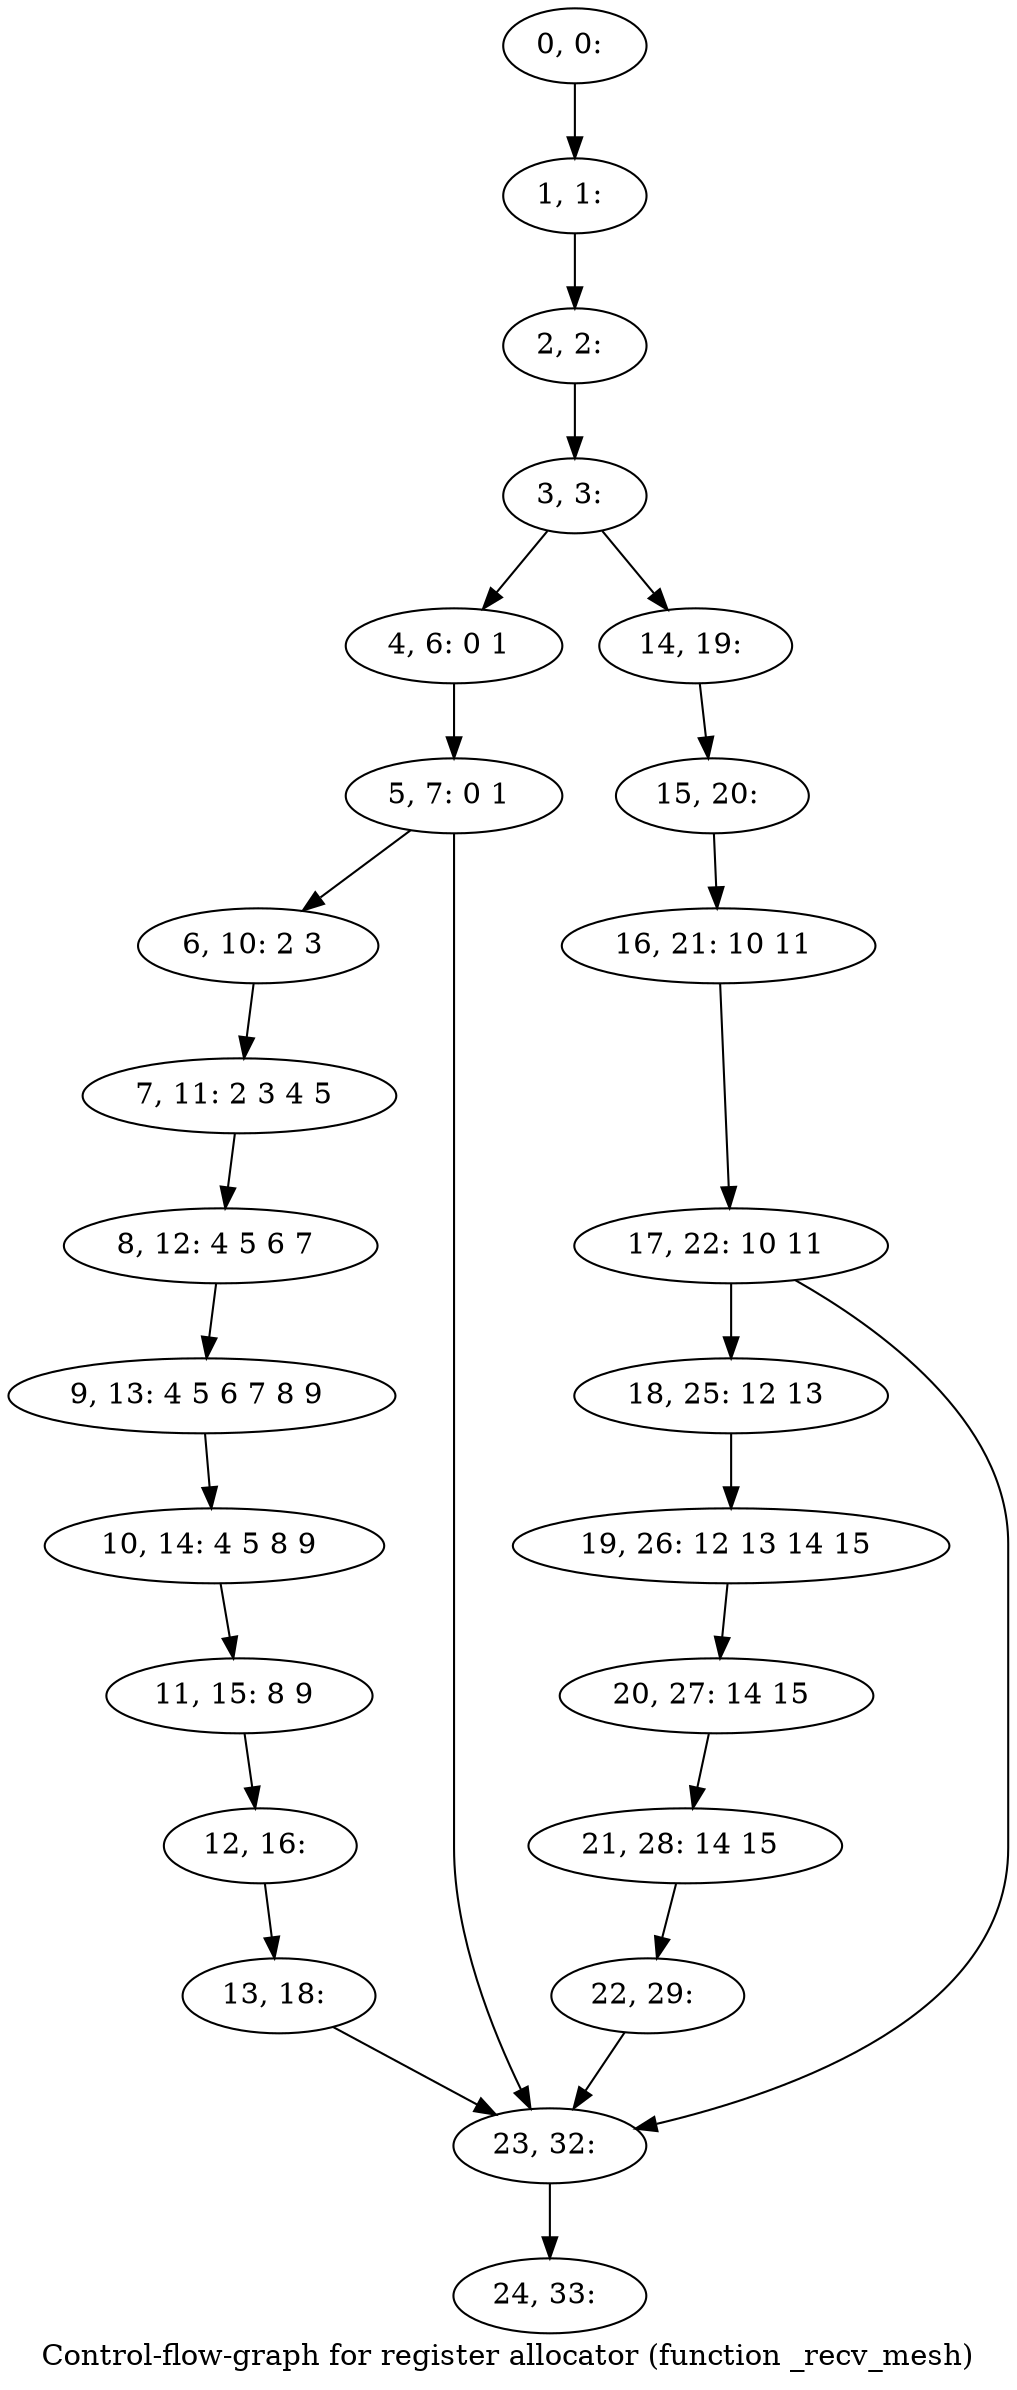 digraph G {
graph [label="Control-flow-graph for register allocator (function _recv_mesh)"]
0[label="0, 0: "];
1[label="1, 1: "];
2[label="2, 2: "];
3[label="3, 3: "];
4[label="4, 6: 0 1 "];
5[label="5, 7: 0 1 "];
6[label="6, 10: 2 3 "];
7[label="7, 11: 2 3 4 5 "];
8[label="8, 12: 4 5 6 7 "];
9[label="9, 13: 4 5 6 7 8 9 "];
10[label="10, 14: 4 5 8 9 "];
11[label="11, 15: 8 9 "];
12[label="12, 16: "];
13[label="13, 18: "];
14[label="14, 19: "];
15[label="15, 20: "];
16[label="16, 21: 10 11 "];
17[label="17, 22: 10 11 "];
18[label="18, 25: 12 13 "];
19[label="19, 26: 12 13 14 15 "];
20[label="20, 27: 14 15 "];
21[label="21, 28: 14 15 "];
22[label="22, 29: "];
23[label="23, 32: "];
24[label="24, 33: "];
0->1 ;
1->2 ;
2->3 ;
3->4 ;
3->14 ;
4->5 ;
5->6 ;
5->23 ;
6->7 ;
7->8 ;
8->9 ;
9->10 ;
10->11 ;
11->12 ;
12->13 ;
13->23 ;
14->15 ;
15->16 ;
16->17 ;
17->18 ;
17->23 ;
18->19 ;
19->20 ;
20->21 ;
21->22 ;
22->23 ;
23->24 ;
}
